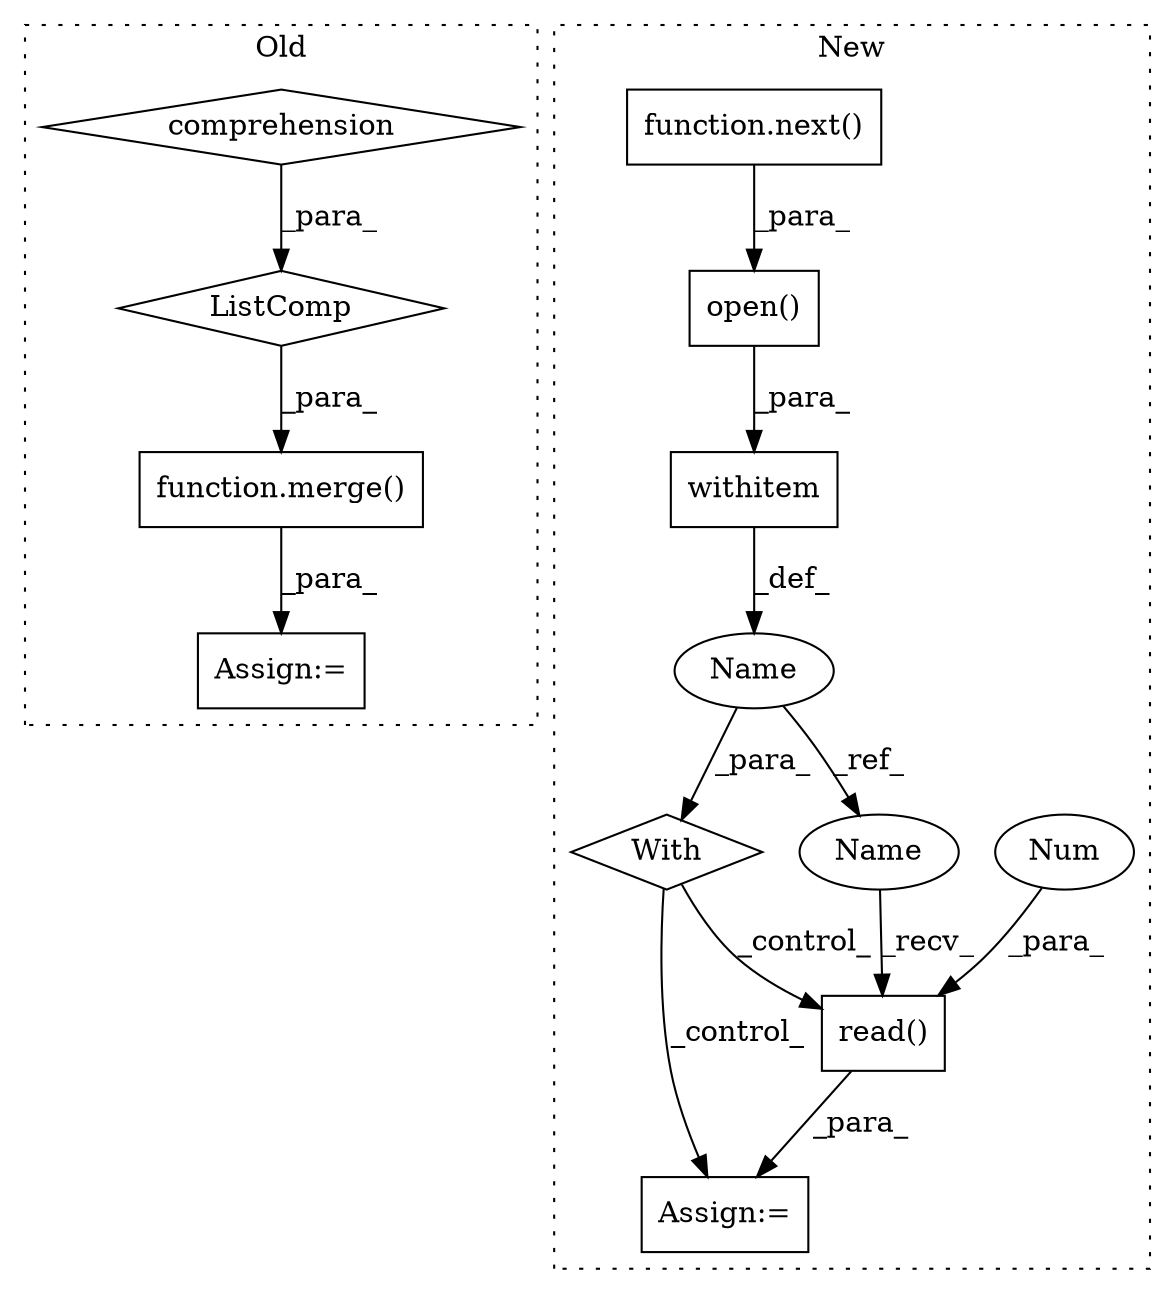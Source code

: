 digraph G {
subgraph cluster0 {
1 [label="ListComp" a="106" s="4054" l="28" shape="diamond"];
3 [label="comprehension" a="45" s="4066" l="3" shape="diamond"];
5 [label="Assign:=" a="68" s="4095" l="18" shape="box"];
9 [label="function.merge()" a="75" s="4113,4135" l="6,1" shape="box"];
label = "Old";
style="dotted";
}
subgraph cluster1 {
2 [label="function.next()" a="75" s="4081,4090" l="5,1" shape="box"];
4 [label="Assign:=" a="68" s="4208" l="3" shape="box"];
6 [label="With" a="39" s="4156,4169" l="5,34" shape="diamond"];
7 [label="read()" a="75" s="4211,4219" l="7,16" shape="box"];
8 [label="withitem" a="49" s="4161" l="8" shape="box"];
10 [label="Name" a="87" s="4188" l="1" shape="ellipse"];
11 [label="open()" a="75" s="4161,4183" l="14,1" shape="box"];
12 [label="Num" a="76" s="4218" l="1" shape="ellipse"];
13 [label="Name" a="87" s="4211" l="1" shape="ellipse"];
label = "New";
style="dotted";
}
1 -> 9 [label="_para_"];
2 -> 11 [label="_para_"];
3 -> 1 [label="_para_"];
6 -> 4 [label="_control_"];
6 -> 7 [label="_control_"];
7 -> 4 [label="_para_"];
8 -> 10 [label="_def_"];
9 -> 5 [label="_para_"];
10 -> 13 [label="_ref_"];
10 -> 6 [label="_para_"];
11 -> 8 [label="_para_"];
12 -> 7 [label="_para_"];
13 -> 7 [label="_recv_"];
}